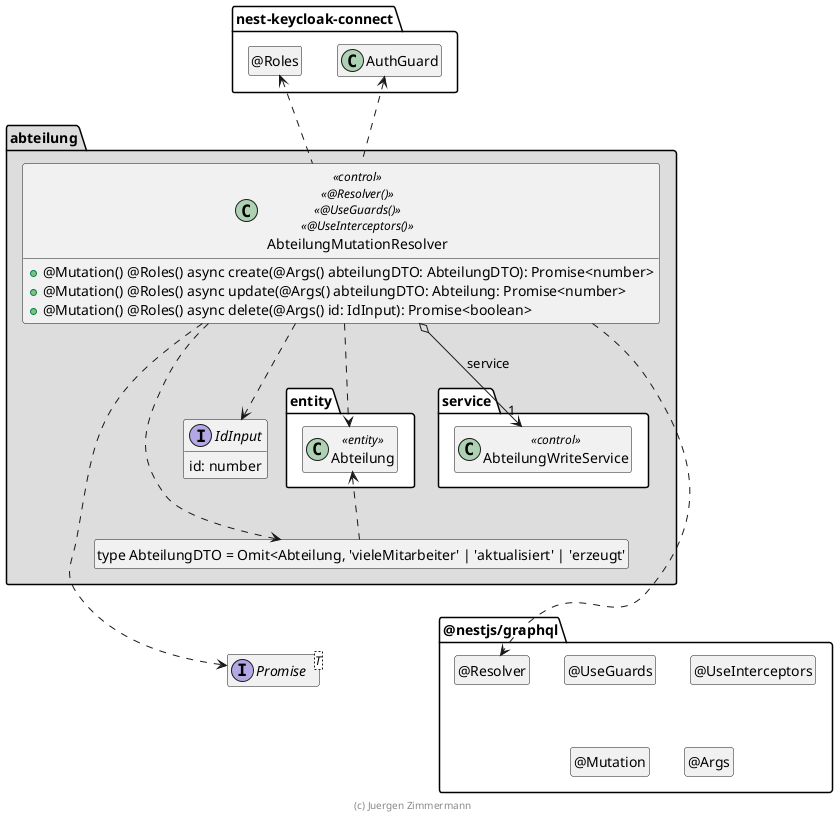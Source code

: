 ' Copyright (C) 2019 - present Juergen Zimmermann, Hochschule Karlsruhe
'
' This program is free software: you can redistribute it and/or modify
' it under the terms of the GNU General Public License as published by
' the Free Software Foundation, either version 3 of the License, or
' (at your option) any later version.
'
' This program is distributed in the hope that it will be useful,
' but WITHOUT ANY WARRANTY; without even the implied warranty of
' MERCHANTABILITY or FITNESS FOR A PARTICULAR PURPOSE.  See the
' GNU General Public License for more details.
'
' You should have received a copy of the GNU General Public License
' along with this program.  If not, see <https://www.gnu.org/licenses/>.

' Preview durch <Alt>d

@startuml Controller-Klasse

interface Promise<T>

package @nestjs/graphql {
  class "@Resolver" as Resolver
  hide Resolver circle

  class "@UseGuards" as UseGuards
  hide UseGuards circle

  class "@UseInterceptors" as UseInterceptors
  hide UseInterceptors circle

  class "@Mutation" as Mutation
  hide Mutation circle

  class "@Args" as Args
  hide Args circle
}

package nest-keycloak-connect {
  class AuthGuard

  class "@Roles" as Roles
  hide Roles circle
}

package abteilung #DDDDDD {
  package entity #FFFFFF {
    class Abteilung <<entity>>
  }

  package service #FFFFFF {
    class AbteilungWriteService << control >>
  }

  class "type AbteilungDTO = Omit<Abteilung, 'vieleMitarbeiter' | 'aktualisiert' | 'erzeugt'" as AbteilungDTO
  hide AbteilungDTO circle

    interface IdInput {
        id: number
    }

  class AbteilungMutationResolver << control >> << @Resolver() >> << @UseGuards() >> << @UseInterceptors() >> {
    + @Mutation() @Roles() async create(@Args() abteilungDTO: AbteilungDTO): Promise<number>
    + @Mutation() @Roles() async update(@Args() abteilungDTO: Abteilung: Promise<number>
    + @Mutation() @Roles() async delete(@Args() id: IdInput): Promise<boolean>
  }

  AbteilungMutationResolver o-down-> "1" AbteilungWriteService : service

  AbteilungMutationResolver ..> Abteilung
  AbteilungMutationResolver ..> AbteilungDTO
  AbteilungMutationResolver ..> IdInput
  AbteilungDTO .up.> Abteilung
  AbteilungMutationResolver ..> Promise
  AbteilungMutationResolver ..> Resolver

  AbteilungMutationResolver .up.> AuthGuard
  AbteilungMutationResolver .up.> Roles

  AbteilungDTO .[hidden].> Promise
  AbteilungDTO .[hidden].> Resolver
}

hide empty members

footer (c) Juergen Zimmermann

@enduml
